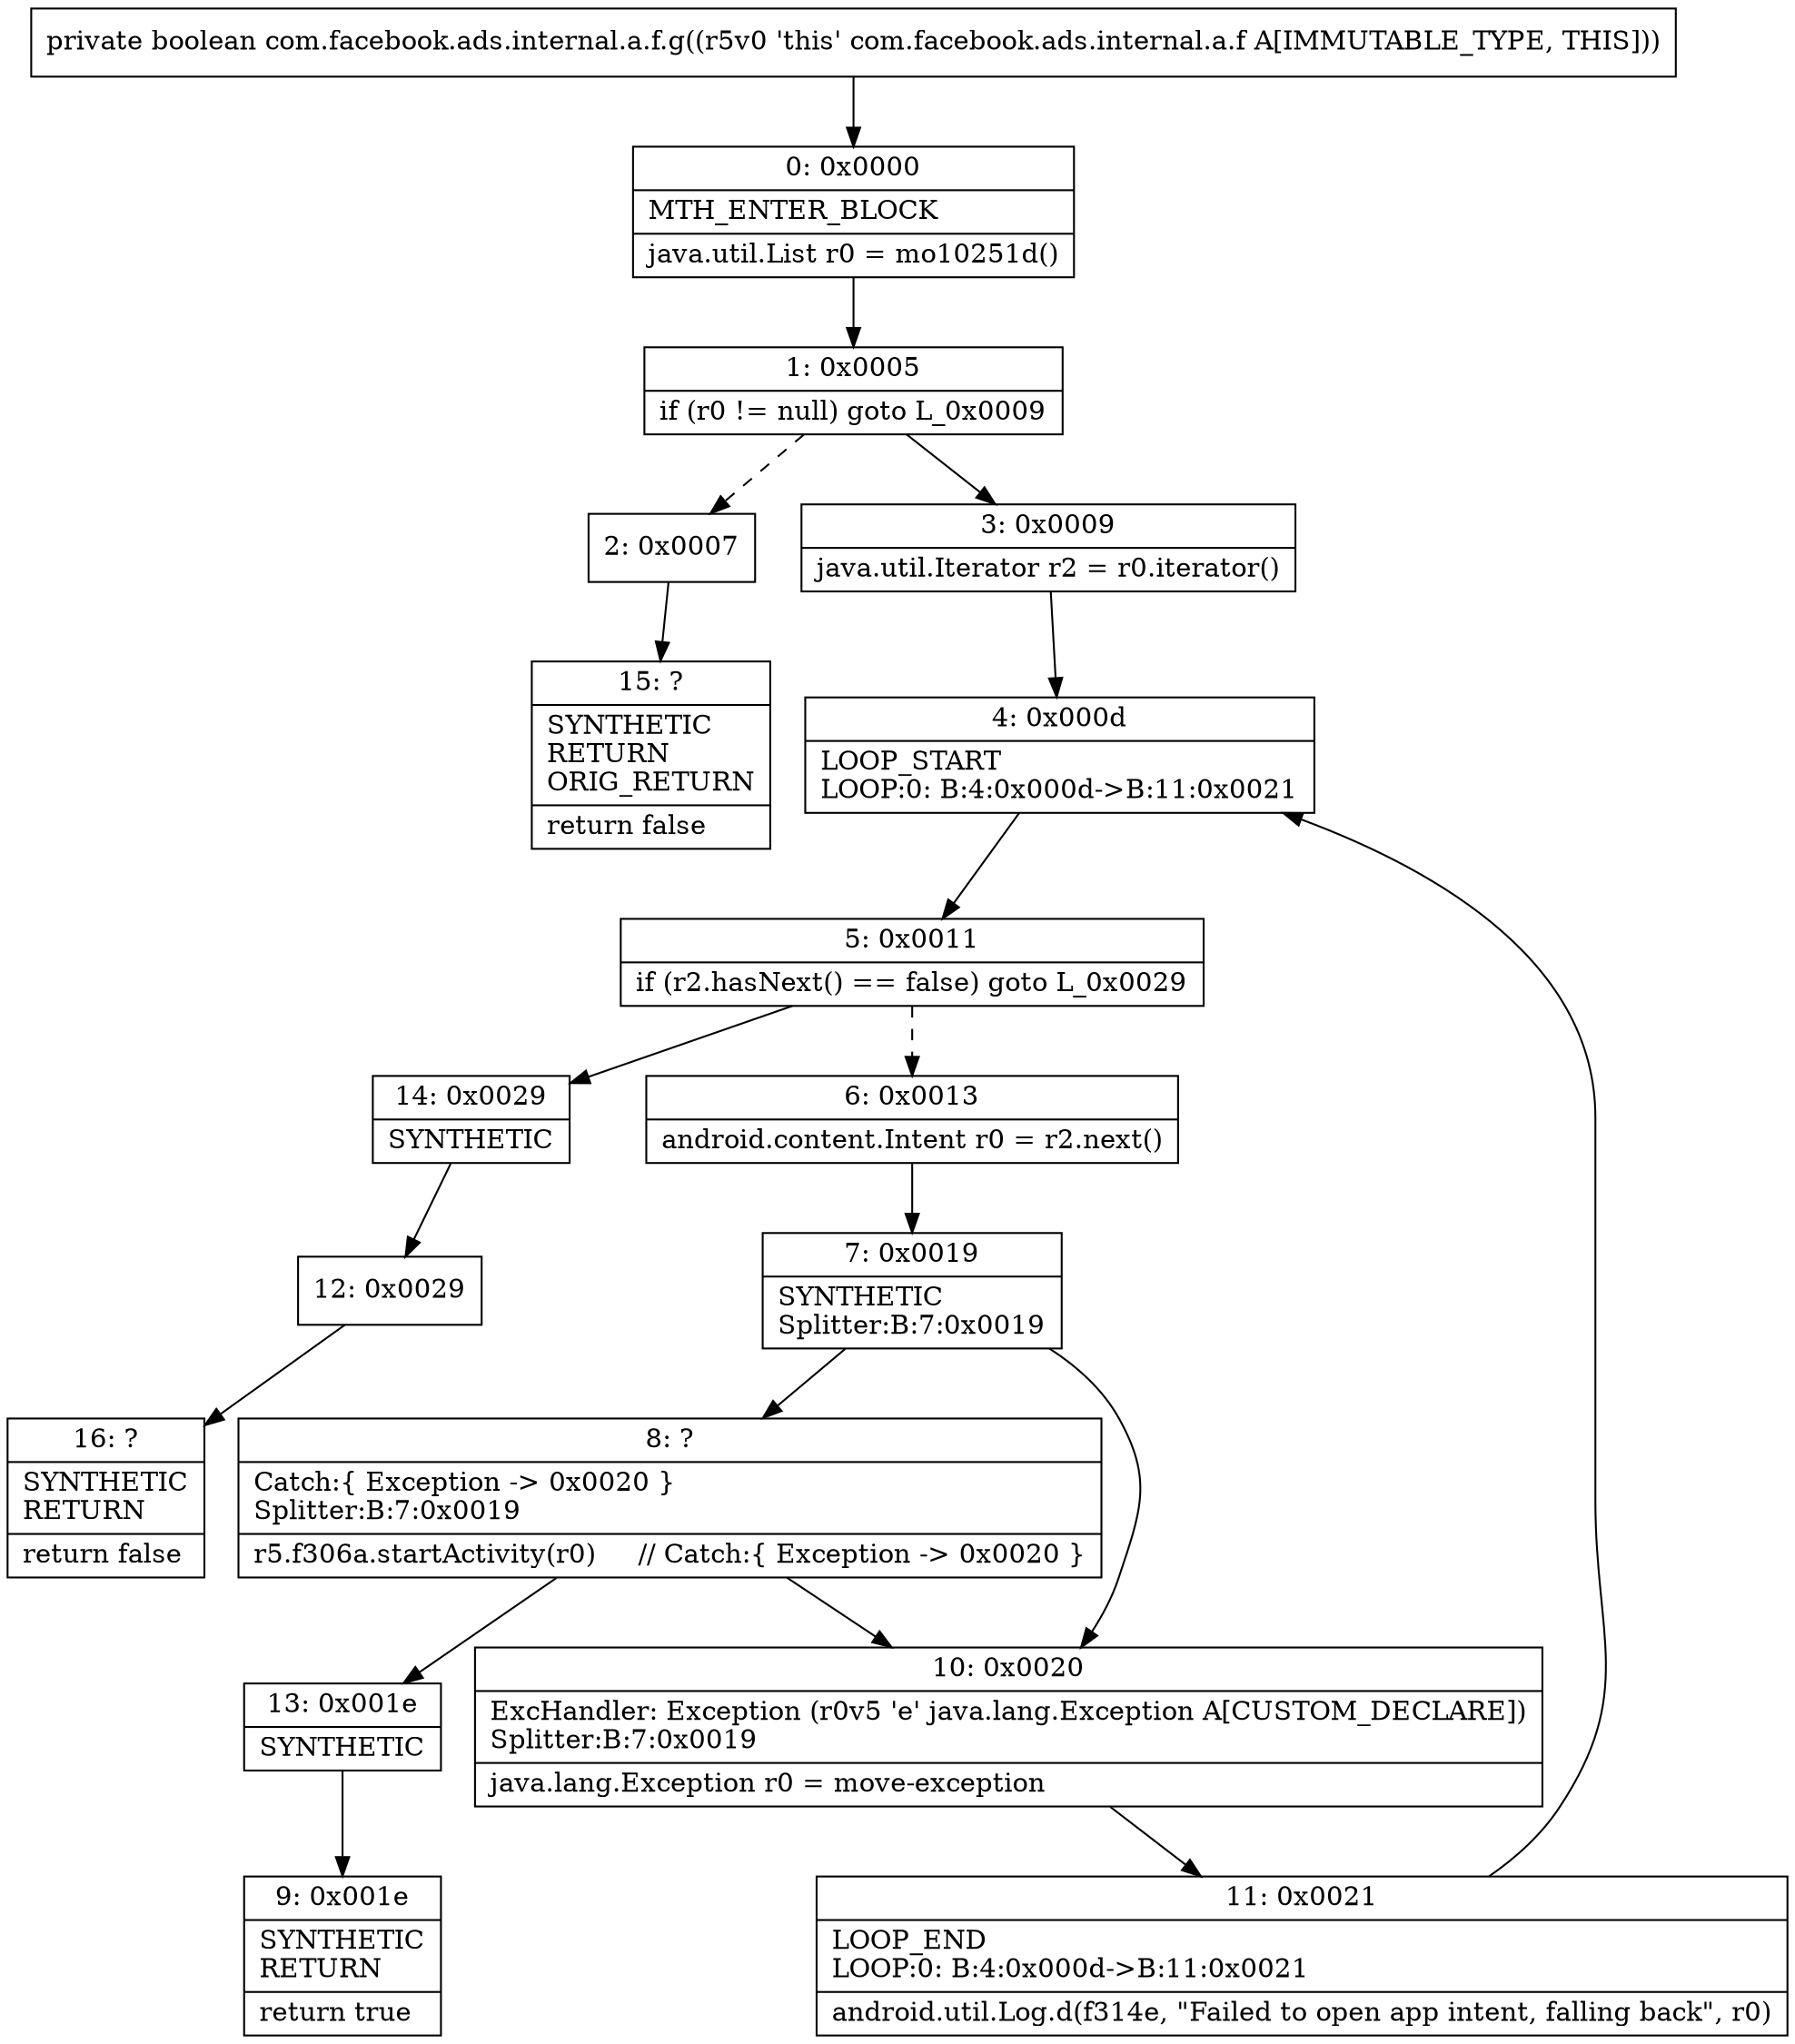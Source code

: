 digraph "CFG forcom.facebook.ads.internal.a.f.g()Z" {
Node_0 [shape=record,label="{0\:\ 0x0000|MTH_ENTER_BLOCK\l|java.util.List r0 = mo10251d()\l}"];
Node_1 [shape=record,label="{1\:\ 0x0005|if (r0 != null) goto L_0x0009\l}"];
Node_2 [shape=record,label="{2\:\ 0x0007}"];
Node_3 [shape=record,label="{3\:\ 0x0009|java.util.Iterator r2 = r0.iterator()\l}"];
Node_4 [shape=record,label="{4\:\ 0x000d|LOOP_START\lLOOP:0: B:4:0x000d\-\>B:11:0x0021\l}"];
Node_5 [shape=record,label="{5\:\ 0x0011|if (r2.hasNext() == false) goto L_0x0029\l}"];
Node_6 [shape=record,label="{6\:\ 0x0013|android.content.Intent r0 = r2.next()\l}"];
Node_7 [shape=record,label="{7\:\ 0x0019|SYNTHETIC\lSplitter:B:7:0x0019\l}"];
Node_8 [shape=record,label="{8\:\ ?|Catch:\{ Exception \-\> 0x0020 \}\lSplitter:B:7:0x0019\l|r5.f306a.startActivity(r0)     \/\/ Catch:\{ Exception \-\> 0x0020 \}\l}"];
Node_9 [shape=record,label="{9\:\ 0x001e|SYNTHETIC\lRETURN\l|return true\l}"];
Node_10 [shape=record,label="{10\:\ 0x0020|ExcHandler: Exception (r0v5 'e' java.lang.Exception A[CUSTOM_DECLARE])\lSplitter:B:7:0x0019\l|java.lang.Exception r0 = move\-exception\l}"];
Node_11 [shape=record,label="{11\:\ 0x0021|LOOP_END\lLOOP:0: B:4:0x000d\-\>B:11:0x0021\l|android.util.Log.d(f314e, \"Failed to open app intent, falling back\", r0)\l}"];
Node_12 [shape=record,label="{12\:\ 0x0029}"];
Node_13 [shape=record,label="{13\:\ 0x001e|SYNTHETIC\l}"];
Node_14 [shape=record,label="{14\:\ 0x0029|SYNTHETIC\l}"];
Node_15 [shape=record,label="{15\:\ ?|SYNTHETIC\lRETURN\lORIG_RETURN\l|return false\l}"];
Node_16 [shape=record,label="{16\:\ ?|SYNTHETIC\lRETURN\l|return false\l}"];
MethodNode[shape=record,label="{private boolean com.facebook.ads.internal.a.f.g((r5v0 'this' com.facebook.ads.internal.a.f A[IMMUTABLE_TYPE, THIS])) }"];
MethodNode -> Node_0;
Node_0 -> Node_1;
Node_1 -> Node_2[style=dashed];
Node_1 -> Node_3;
Node_2 -> Node_15;
Node_3 -> Node_4;
Node_4 -> Node_5;
Node_5 -> Node_6[style=dashed];
Node_5 -> Node_14;
Node_6 -> Node_7;
Node_7 -> Node_8;
Node_7 -> Node_10;
Node_8 -> Node_10;
Node_8 -> Node_13;
Node_10 -> Node_11;
Node_11 -> Node_4;
Node_12 -> Node_16;
Node_13 -> Node_9;
Node_14 -> Node_12;
}

